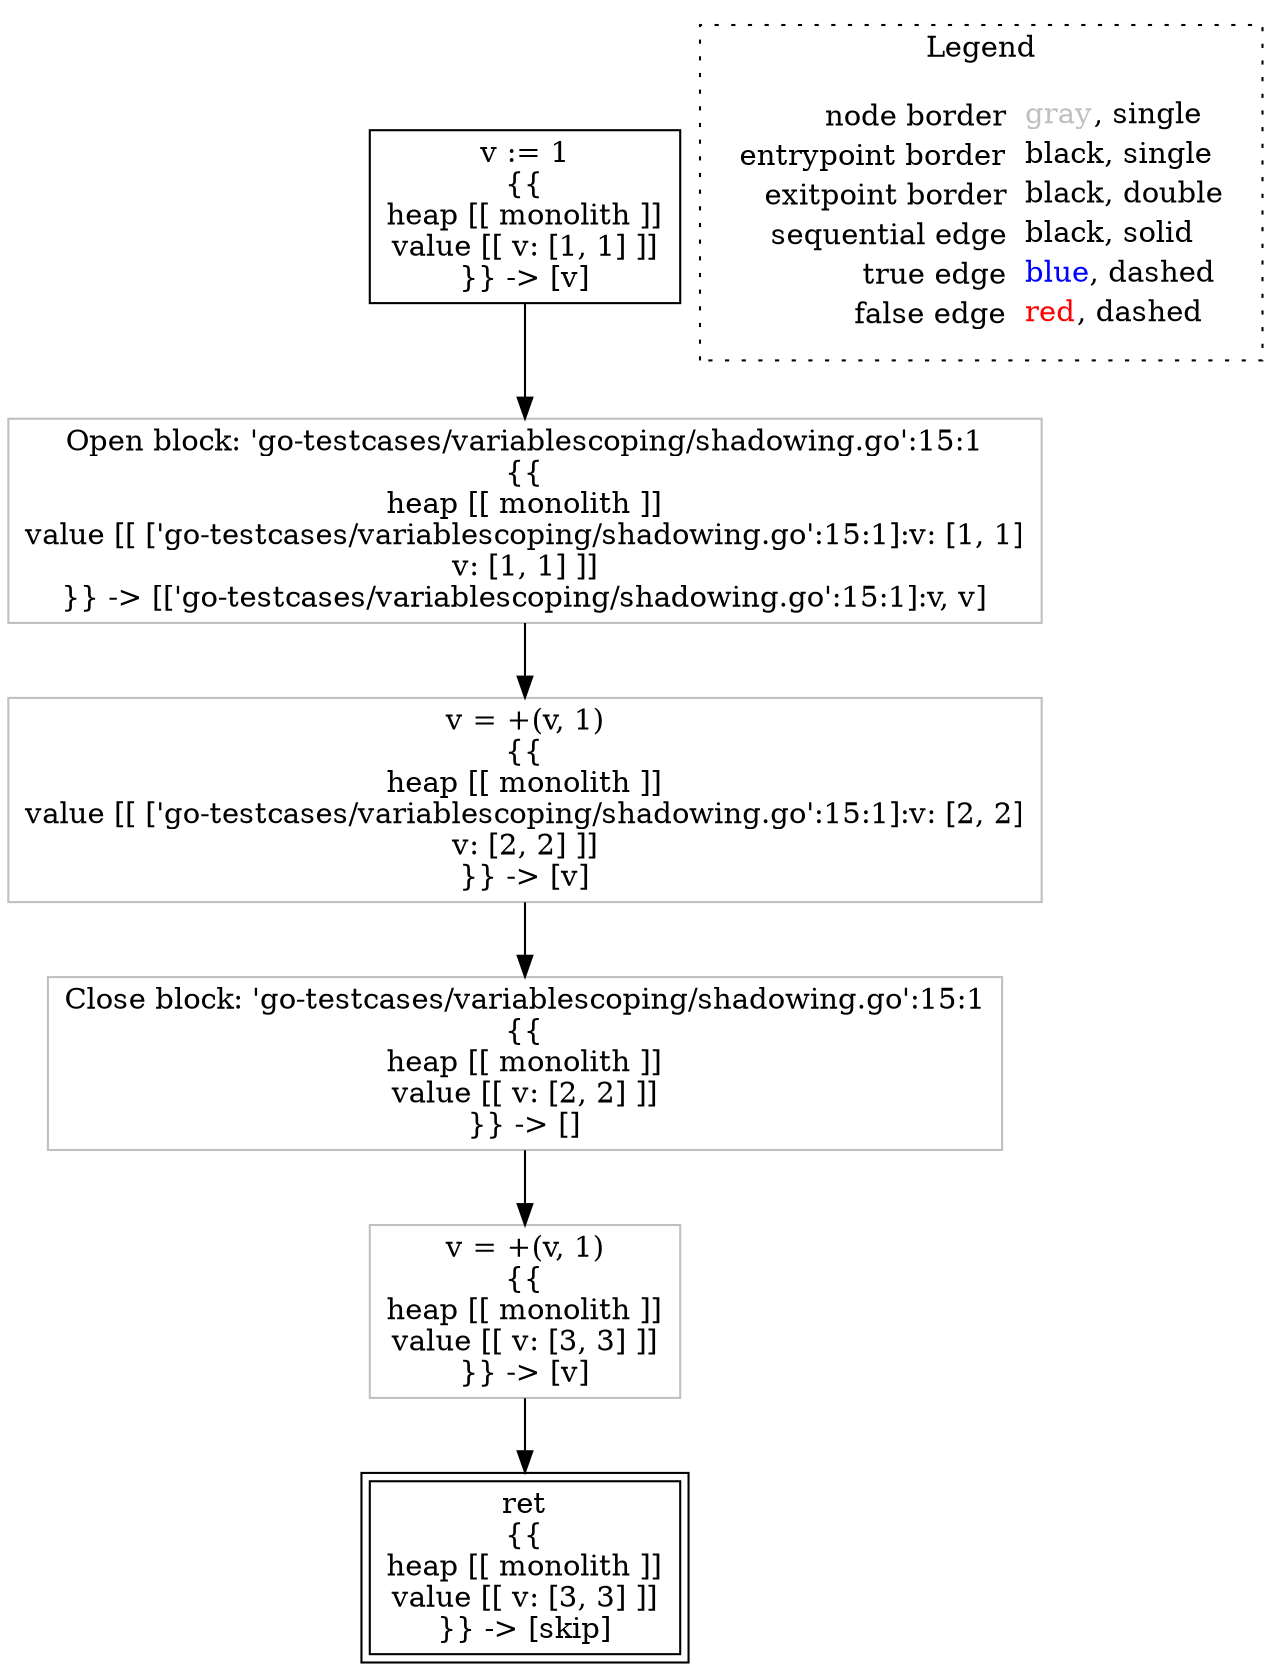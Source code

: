 digraph {
	"node0" [shape="rect",color="black",label=<v := 1<BR/>{{<BR/>heap [[ monolith ]]<BR/>value [[ v: [1, 1] ]]<BR/>}} -&gt; [v]>];
	"node1" [shape="rect",color="gray",label=<v = +(v, 1)<BR/>{{<BR/>heap [[ monolith ]]<BR/>value [[ ['go-testcases/variablescoping/shadowing.go':15:1]:v: [2, 2]<BR/>v: [2, 2] ]]<BR/>}} -&gt; [v]>];
	"node2" [shape="rect",color="gray",label=<v = +(v, 1)<BR/>{{<BR/>heap [[ monolith ]]<BR/>value [[ v: [3, 3] ]]<BR/>}} -&gt; [v]>];
	"node3" [shape="rect",color="black",peripheries="2",label=<ret<BR/>{{<BR/>heap [[ monolith ]]<BR/>value [[ v: [3, 3] ]]<BR/>}} -&gt; [skip]>];
	"node4" [shape="rect",color="gray",label=<Open block: 'go-testcases/variablescoping/shadowing.go':15:1<BR/>{{<BR/>heap [[ monolith ]]<BR/>value [[ ['go-testcases/variablescoping/shadowing.go':15:1]:v: [1, 1]<BR/>v: [1, 1] ]]<BR/>}} -&gt; [['go-testcases/variablescoping/shadowing.go':15:1]:v, v]>];
	"node5" [shape="rect",color="gray",label=<Close block: 'go-testcases/variablescoping/shadowing.go':15:1<BR/>{{<BR/>heap [[ monolith ]]<BR/>value [[ v: [2, 2] ]]<BR/>}} -&gt; []>];
	"node0" -> "node4" [color="black"];
	"node1" -> "node5" [color="black"];
	"node2" -> "node3" [color="black"];
	"node4" -> "node1" [color="black"];
	"node5" -> "node2" [color="black"];
subgraph cluster_legend {
	label="Legend";
	style=dotted;
	node [shape=plaintext];
	"legend" [label=<<table border="0" cellpadding="2" cellspacing="0" cellborder="0"><tr><td align="right">node border&nbsp;</td><td align="left"><font color="gray">gray</font>, single</td></tr><tr><td align="right">entrypoint border&nbsp;</td><td align="left"><font color="black">black</font>, single</td></tr><tr><td align="right">exitpoint border&nbsp;</td><td align="left"><font color="black">black</font>, double</td></tr><tr><td align="right">sequential edge&nbsp;</td><td align="left"><font color="black">black</font>, solid</td></tr><tr><td align="right">true edge&nbsp;</td><td align="left"><font color="blue">blue</font>, dashed</td></tr><tr><td align="right">false edge&nbsp;</td><td align="left"><font color="red">red</font>, dashed</td></tr></table>>];
}

}
